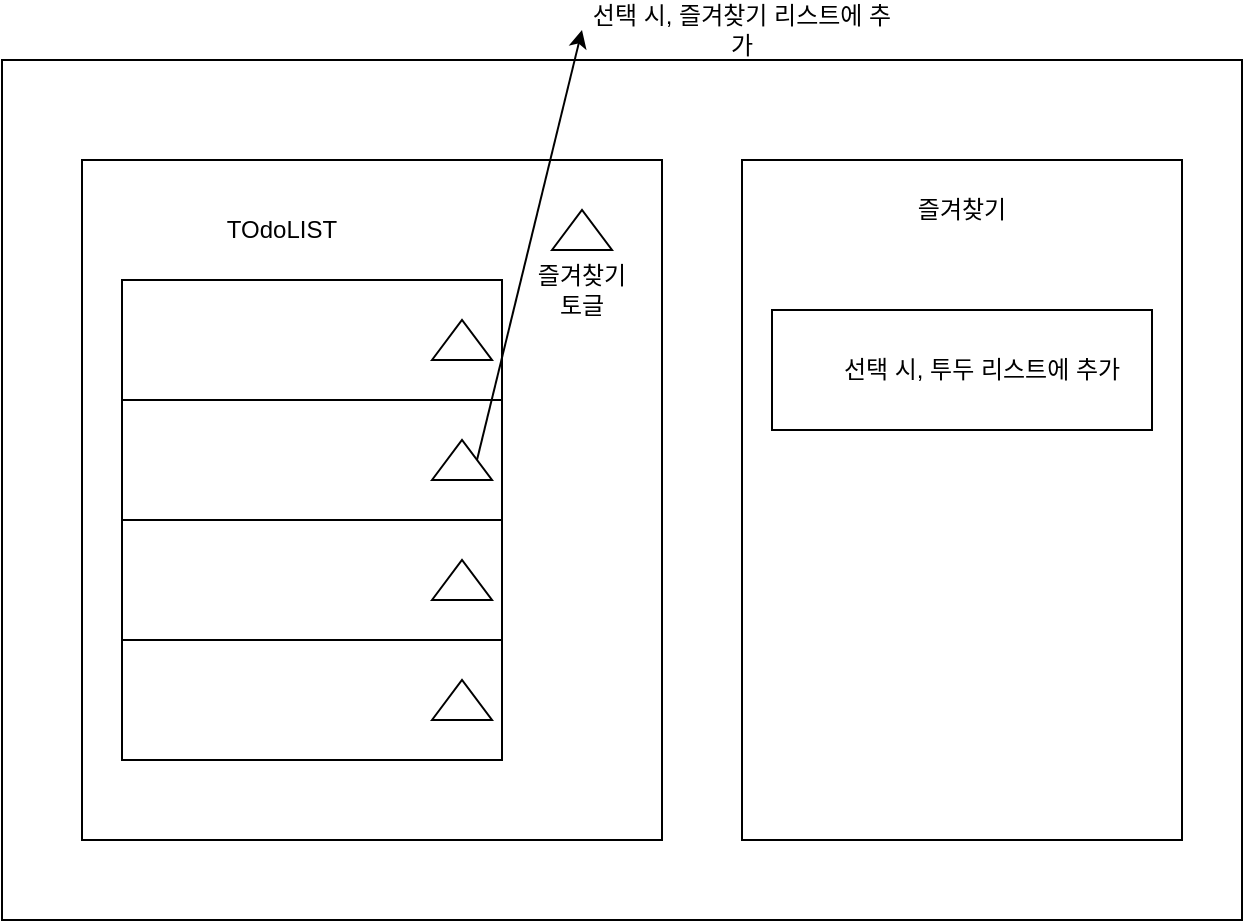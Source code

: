 <mxfile version="20.8.4" type="github">
  <diagram id="YnhLui2sgzgnwGF6cM7a" name="페이지-1">
    <mxGraphModel dx="936" dy="502" grid="1" gridSize="10" guides="1" tooltips="1" connect="1" arrows="1" fold="1" page="1" pageScale="1" pageWidth="827" pageHeight="1169" math="0" shadow="0">
      <root>
        <mxCell id="0" />
        <mxCell id="1" parent="0" />
        <mxCell id="cm6aJ1_unaGbNI5dBqW1-1" value="" style="rounded=0;whiteSpace=wrap;html=1;" vertex="1" parent="1">
          <mxGeometry x="160" y="50" width="620" height="430" as="geometry" />
        </mxCell>
        <mxCell id="cm6aJ1_unaGbNI5dBqW1-2" value="" style="rounded=0;whiteSpace=wrap;html=1;" vertex="1" parent="1">
          <mxGeometry x="200" y="100" width="290" height="340" as="geometry" />
        </mxCell>
        <mxCell id="cm6aJ1_unaGbNI5dBqW1-3" value="" style="triangle;whiteSpace=wrap;html=1;rotation=-90;" vertex="1" parent="1">
          <mxGeometry x="440" y="120" width="20" height="30" as="geometry" />
        </mxCell>
        <mxCell id="cm6aJ1_unaGbNI5dBqW1-5" value="" style="rounded=0;whiteSpace=wrap;html=1;" vertex="1" parent="1">
          <mxGeometry x="220" y="160" width="190" height="60" as="geometry" />
        </mxCell>
        <mxCell id="cm6aJ1_unaGbNI5dBqW1-6" value="" style="rounded=0;whiteSpace=wrap;html=1;" vertex="1" parent="1">
          <mxGeometry x="220" y="220" width="190" height="60" as="geometry" />
        </mxCell>
        <mxCell id="cm6aJ1_unaGbNI5dBqW1-7" value="" style="rounded=0;whiteSpace=wrap;html=1;" vertex="1" parent="1">
          <mxGeometry x="220" y="280" width="190" height="60" as="geometry" />
        </mxCell>
        <mxCell id="cm6aJ1_unaGbNI5dBqW1-9" value="" style="triangle;whiteSpace=wrap;html=1;rotation=-90;" vertex="1" parent="1">
          <mxGeometry x="380" y="175" width="20" height="30" as="geometry" />
        </mxCell>
        <mxCell id="cm6aJ1_unaGbNI5dBqW1-10" value="" style="triangle;whiteSpace=wrap;html=1;rotation=-90;" vertex="1" parent="1">
          <mxGeometry x="380" y="235" width="20" height="30" as="geometry" />
        </mxCell>
        <mxCell id="cm6aJ1_unaGbNI5dBqW1-11" value="" style="triangle;whiteSpace=wrap;html=1;rotation=-90;" vertex="1" parent="1">
          <mxGeometry x="380" y="295" width="20" height="30" as="geometry" />
        </mxCell>
        <mxCell id="cm6aJ1_unaGbNI5dBqW1-12" value="TOdoLIST" style="text;html=1;strokeColor=none;fillColor=none;align=center;verticalAlign=middle;whiteSpace=wrap;rounded=0;" vertex="1" parent="1">
          <mxGeometry x="270" y="120" width="60" height="30" as="geometry" />
        </mxCell>
        <mxCell id="cm6aJ1_unaGbNI5dBqW1-13" value="" style="rounded=0;whiteSpace=wrap;html=1;" vertex="1" parent="1">
          <mxGeometry x="530" y="100" width="220" height="340" as="geometry" />
        </mxCell>
        <mxCell id="cm6aJ1_unaGbNI5dBqW1-14" value="" style="rounded=0;whiteSpace=wrap;html=1;" vertex="1" parent="1">
          <mxGeometry x="545" y="175" width="190" height="60" as="geometry" />
        </mxCell>
        <mxCell id="cm6aJ1_unaGbNI5dBqW1-15" value="즐겨찾기" style="text;html=1;strokeColor=none;fillColor=none;align=center;verticalAlign=middle;whiteSpace=wrap;rounded=0;" vertex="1" parent="1">
          <mxGeometry x="610" y="110" width="60" height="30" as="geometry" />
        </mxCell>
        <mxCell id="cm6aJ1_unaGbNI5dBqW1-16" value="" style="rounded=0;whiteSpace=wrap;html=1;" vertex="1" parent="1">
          <mxGeometry x="220" y="340" width="190" height="60" as="geometry" />
        </mxCell>
        <mxCell id="cm6aJ1_unaGbNI5dBqW1-17" value="" style="triangle;whiteSpace=wrap;html=1;rotation=-90;" vertex="1" parent="1">
          <mxGeometry x="380" y="355" width="20" height="30" as="geometry" />
        </mxCell>
        <mxCell id="cm6aJ1_unaGbNI5dBqW1-27" value="즐겨찾기 토글" style="text;html=1;strokeColor=none;fillColor=none;align=center;verticalAlign=middle;whiteSpace=wrap;rounded=0;" vertex="1" parent="1">
          <mxGeometry x="420" y="150" width="60" height="30" as="geometry" />
        </mxCell>
        <mxCell id="cm6aJ1_unaGbNI5dBqW1-28" value="선택 시, 투두 리스트에 추가" style="text;html=1;strokeColor=none;fillColor=none;align=center;verticalAlign=middle;whiteSpace=wrap;rounded=0;" vertex="1" parent="1">
          <mxGeometry x="570" y="190" width="160" height="30" as="geometry" />
        </mxCell>
        <mxCell id="cm6aJ1_unaGbNI5dBqW1-29" value="" style="endArrow=classic;html=1;rounded=0;exitX=0.5;exitY=1;exitDx=0;exitDy=0;entryX=0;entryY=0.5;entryDx=0;entryDy=0;" edge="1" parent="1" source="cm6aJ1_unaGbNI5dBqW1-10" target="cm6aJ1_unaGbNI5dBqW1-30">
          <mxGeometry width="50" height="50" relative="1" as="geometry">
            <mxPoint x="390" y="270" as="sourcePoint" />
            <mxPoint x="440" y="220" as="targetPoint" />
          </mxGeometry>
        </mxCell>
        <mxCell id="cm6aJ1_unaGbNI5dBqW1-30" value="선택 시, 즐겨찾기 리스트에 추가" style="text;html=1;strokeColor=none;fillColor=none;align=center;verticalAlign=middle;whiteSpace=wrap;rounded=0;" vertex="1" parent="1">
          <mxGeometry x="450" y="20" width="160" height="30" as="geometry" />
        </mxCell>
      </root>
    </mxGraphModel>
  </diagram>
</mxfile>
